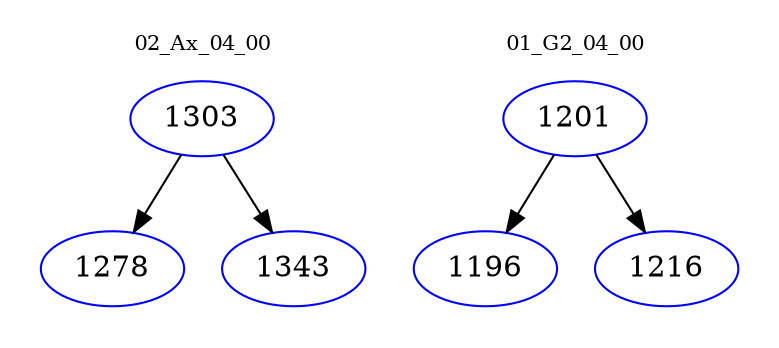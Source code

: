 digraph{
subgraph cluster_0 {
color = white
label = "02_Ax_04_00";
fontsize=10;
T0_1303 [label="1303", color="blue"]
T0_1303 -> T0_1278 [color="black"]
T0_1278 [label="1278", color="blue"]
T0_1303 -> T0_1343 [color="black"]
T0_1343 [label="1343", color="blue"]
}
subgraph cluster_1 {
color = white
label = "01_G2_04_00";
fontsize=10;
T1_1201 [label="1201", color="blue"]
T1_1201 -> T1_1196 [color="black"]
T1_1196 [label="1196", color="blue"]
T1_1201 -> T1_1216 [color="black"]
T1_1216 [label="1216", color="blue"]
}
}
